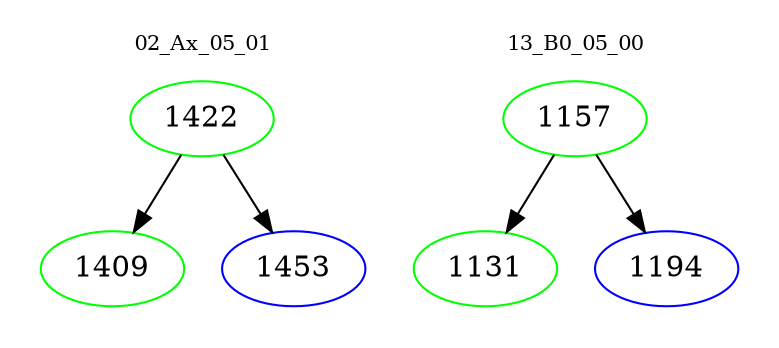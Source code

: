 digraph{
subgraph cluster_0 {
color = white
label = "02_Ax_05_01";
fontsize=10;
T0_1422 [label="1422", color="green"]
T0_1422 -> T0_1409 [color="black"]
T0_1409 [label="1409", color="green"]
T0_1422 -> T0_1453 [color="black"]
T0_1453 [label="1453", color="blue"]
}
subgraph cluster_1 {
color = white
label = "13_B0_05_00";
fontsize=10;
T1_1157 [label="1157", color="green"]
T1_1157 -> T1_1131 [color="black"]
T1_1131 [label="1131", color="green"]
T1_1157 -> T1_1194 [color="black"]
T1_1194 [label="1194", color="blue"]
}
}
